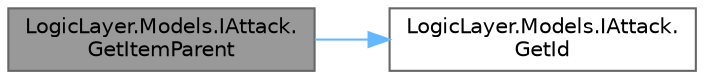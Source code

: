 digraph "LogicLayer.Models.IAttack.GetItemParent"
{
 // LATEX_PDF_SIZE
  bgcolor="transparent";
  edge [fontname=Helvetica,fontsize=10,labelfontname=Helvetica,labelfontsize=10];
  node [fontname=Helvetica,fontsize=10,shape=box,height=0.2,width=0.4];
  rankdir="LR";
  Node1 [id="Node000001",label="LogicLayer.Models.IAttack.\lGetItemParent",height=0.2,width=0.4,color="gray40", fillcolor="grey60", style="filled", fontcolor="black",tooltip="Retrieves the parent item ID associated with the attack."];
  Node1 -> Node2 [id="edge1_Node000001_Node000002",color="steelblue1",style="solid",tooltip=" "];
  Node2 [id="Node000002",label="LogicLayer.Models.IAttack.\lGetId",height=0.2,width=0.4,color="grey40", fillcolor="white", style="filled",URL="$interface_logic_layer_1_1_models_1_1_i_attack.html#a7aa7614e2a634596178d10f852d254d5",tooltip="Retrieves the unique ID of the attack."];
}
